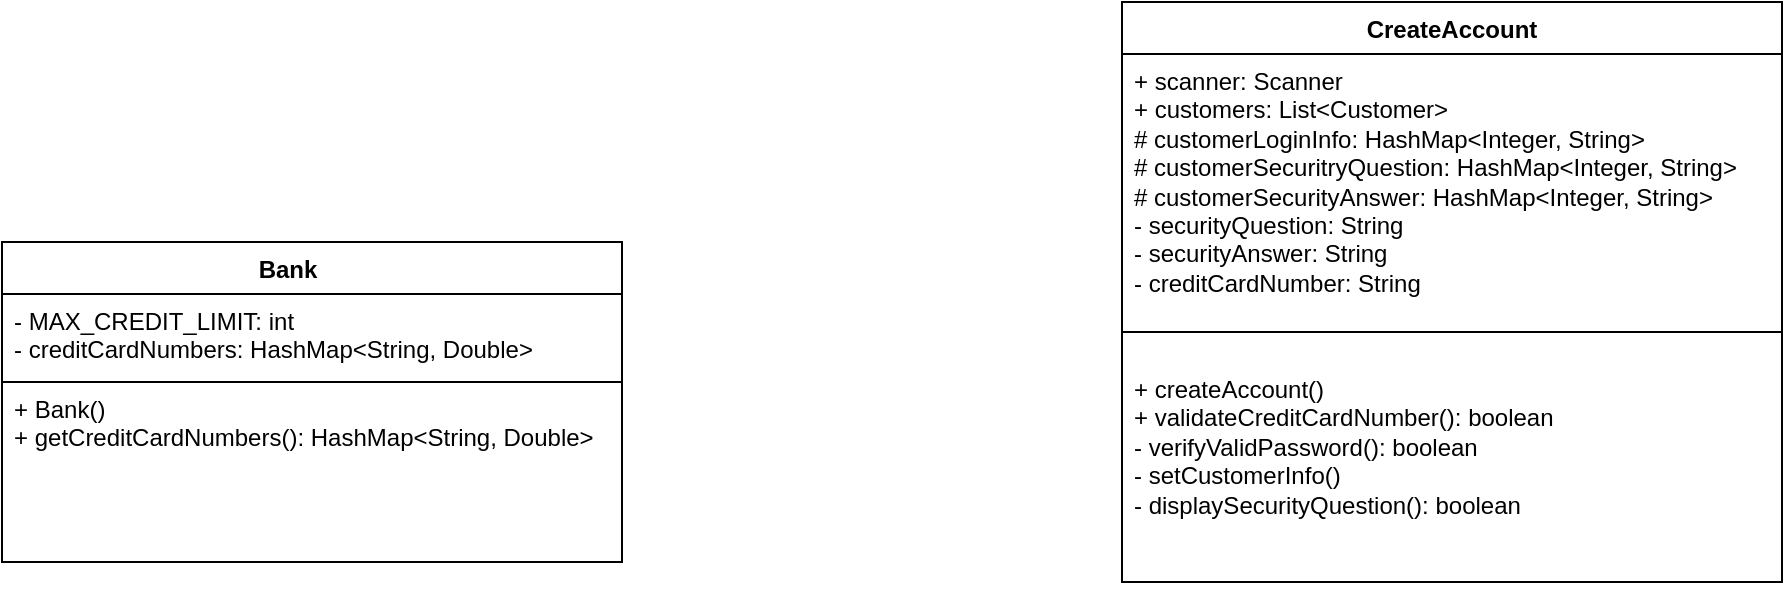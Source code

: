 <mxfile version="24.6.5" type="github">
  <diagram id="C5RBs43oDa-KdzZeNtuy" name="Page-1">
    <mxGraphModel dx="2309" dy="1237" grid="1" gridSize="10" guides="1" tooltips="1" connect="1" arrows="1" fold="1" page="0" pageScale="1" pageWidth="827" pageHeight="1169" math="0" shadow="0">
      <root>
        <mxCell id="WIyWlLk6GJQsqaUBKTNV-0" />
        <mxCell id="WIyWlLk6GJQsqaUBKTNV-1" parent="WIyWlLk6GJQsqaUBKTNV-0" />
        <mxCell id="_u_Hbc2MwsH1nvTyMpZz-0" value="Bank&lt;span style=&quot;white-space: pre;&quot;&gt;&#x9;&lt;/span&gt;" style="swimlane;fontStyle=1;align=center;verticalAlign=top;childLayout=stackLayout;horizontal=1;startSize=26;horizontalStack=0;resizeParent=1;resizeParentMax=0;resizeLast=0;collapsible=1;marginBottom=0;whiteSpace=wrap;html=1;" vertex="1" parent="WIyWlLk6GJQsqaUBKTNV-1">
          <mxGeometry x="-460" y="10" width="310" height="160" as="geometry" />
        </mxCell>
        <mxCell id="_u_Hbc2MwsH1nvTyMpZz-1" value="&lt;div&gt;- MAX_CREDIT_LIMIT: int&lt;/div&gt;&lt;div&gt;- creditCardNumbers: HashMap&amp;lt;String, Double&amp;gt;&lt;br&gt;&lt;/div&gt;" style="text;strokeColor=none;fillColor=none;align=left;verticalAlign=top;spacingLeft=4;spacingRight=4;overflow=hidden;rotatable=0;points=[[0,0.5],[1,0.5]];portConstraint=eastwest;whiteSpace=wrap;html=1;" vertex="1" parent="_u_Hbc2MwsH1nvTyMpZz-0">
          <mxGeometry y="26" width="310" height="44" as="geometry" />
        </mxCell>
        <mxCell id="_u_Hbc2MwsH1nvTyMpZz-3" value="&lt;div&gt;+ Bank()&lt;/div&gt;&lt;div&gt;+ getCreditCardNumbers(): HashMap&amp;lt;String, Double&amp;gt;&lt;br&gt;&lt;/div&gt;" style="text;strokeColor=default;fillColor=none;align=left;verticalAlign=top;spacingLeft=4;spacingRight=4;overflow=hidden;rotatable=0;points=[[0,0.5],[1,0.5]];portConstraint=eastwest;whiteSpace=wrap;html=1;" vertex="1" parent="_u_Hbc2MwsH1nvTyMpZz-0">
          <mxGeometry y="70" width="310" height="90" as="geometry" />
        </mxCell>
        <mxCell id="_u_Hbc2MwsH1nvTyMpZz-5" value="CreateAccount" style="swimlane;fontStyle=1;align=center;verticalAlign=top;childLayout=stackLayout;horizontal=1;startSize=26;horizontalStack=0;resizeParent=1;resizeParentMax=0;resizeLast=0;collapsible=1;marginBottom=0;whiteSpace=wrap;html=1;" vertex="1" parent="WIyWlLk6GJQsqaUBKTNV-1">
          <mxGeometry x="100" y="-110" width="330" height="290" as="geometry" />
        </mxCell>
        <mxCell id="_u_Hbc2MwsH1nvTyMpZz-6" value="&lt;div&gt;+ scanner: Scanner&lt;/div&gt;&lt;div&gt;+ customers: List&amp;lt;Customer&amp;gt;&lt;/div&gt;&lt;div&gt;# customerLoginInfo: HashMap&amp;lt;Integer, String&amp;gt;&lt;/div&gt;&lt;div&gt;# customerSecuritryQuestion: HashMap&amp;lt;Integer, String&amp;gt;&lt;/div&gt;&lt;div&gt;# customerSecurityAnswer: HashMap&amp;lt;Integer, String&amp;gt;&lt;/div&gt;&lt;div&gt;- securityQuestion: String&lt;/div&gt;&lt;div&gt;- securityAnswer: String&lt;/div&gt;&lt;div&gt;- creditCardNumber: String&lt;br&gt;&lt;/div&gt;" style="text;strokeColor=none;fillColor=none;align=left;verticalAlign=top;spacingLeft=4;spacingRight=4;overflow=hidden;rotatable=0;points=[[0,0.5],[1,0.5]];portConstraint=eastwest;whiteSpace=wrap;html=1;" vertex="1" parent="_u_Hbc2MwsH1nvTyMpZz-5">
          <mxGeometry y="26" width="330" height="124" as="geometry" />
        </mxCell>
        <mxCell id="_u_Hbc2MwsH1nvTyMpZz-7" value="" style="line;strokeWidth=1;fillColor=none;align=left;verticalAlign=middle;spacingTop=-1;spacingLeft=3;spacingRight=3;rotatable=0;labelPosition=right;points=[];portConstraint=eastwest;strokeColor=inherit;" vertex="1" parent="_u_Hbc2MwsH1nvTyMpZz-5">
          <mxGeometry y="150" width="330" height="30" as="geometry" />
        </mxCell>
        <mxCell id="_u_Hbc2MwsH1nvTyMpZz-8" value="&lt;div&gt;+ createAccount()&lt;/div&gt;&lt;div&gt;+ validateCreditCardNumber(): boolean&lt;/div&gt;&lt;div&gt;- verifyValidPassword(): boolean&lt;/div&gt;&lt;div&gt;- setCustomerInfo()&lt;/div&gt;&lt;div&gt;- displaySecurityQuestion(): boolean&lt;br&gt;&lt;/div&gt;" style="text;strokeColor=none;fillColor=none;align=left;verticalAlign=top;spacingLeft=4;spacingRight=4;overflow=hidden;rotatable=0;points=[[0,0.5],[1,0.5]];portConstraint=eastwest;whiteSpace=wrap;html=1;" vertex="1" parent="_u_Hbc2MwsH1nvTyMpZz-5">
          <mxGeometry y="180" width="330" height="110" as="geometry" />
        </mxCell>
      </root>
    </mxGraphModel>
  </diagram>
</mxfile>
